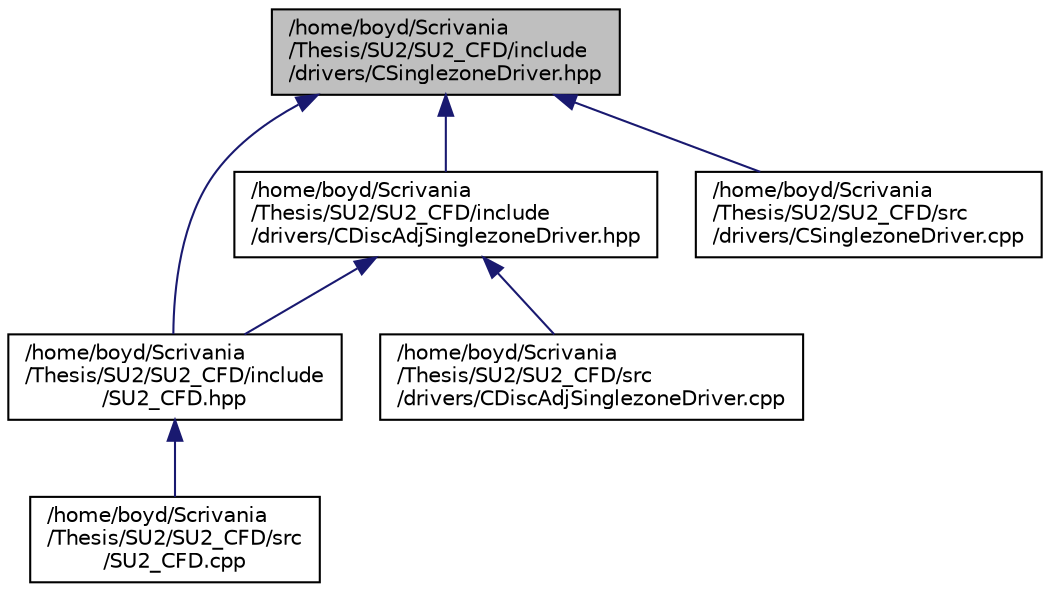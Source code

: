 digraph "/home/boyd/Scrivania/Thesis/SU2/SU2_CFD/include/drivers/CSinglezoneDriver.hpp"
{
  edge [fontname="Helvetica",fontsize="10",labelfontname="Helvetica",labelfontsize="10"];
  node [fontname="Helvetica",fontsize="10",shape=record];
  Node131 [label="/home/boyd/Scrivania\l/Thesis/SU2/SU2_CFD/include\l/drivers/CSinglezoneDriver.hpp",height=0.2,width=0.4,color="black", fillcolor="grey75", style="filled", fontcolor="black"];
  Node131 -> Node132 [dir="back",color="midnightblue",fontsize="10",style="solid",fontname="Helvetica"];
  Node132 [label="/home/boyd/Scrivania\l/Thesis/SU2/SU2_CFD/include\l/drivers/CDiscAdjSinglezoneDriver.hpp",height=0.2,width=0.4,color="black", fillcolor="white", style="filled",URL="$_c_disc_adj_singlezone_driver_8hpp.html",tooltip="Headers of the main subroutines for driving single or multi-zone problems. The subroutines and functi..."];
  Node132 -> Node133 [dir="back",color="midnightblue",fontsize="10",style="solid",fontname="Helvetica"];
  Node133 [label="/home/boyd/Scrivania\l/Thesis/SU2/SU2_CFD/include\l/SU2_CFD.hpp",height=0.2,width=0.4,color="black", fillcolor="white", style="filled",URL="$_s_u2___c_f_d_8hpp.html",tooltip="Headers of the main subroutines of the code SU2_CFD. The subroutines and functions are in the SU2_CFD..."];
  Node133 -> Node134 [dir="back",color="midnightblue",fontsize="10",style="solid",fontname="Helvetica"];
  Node134 [label="/home/boyd/Scrivania\l/Thesis/SU2/SU2_CFD/src\l/SU2_CFD.cpp",height=0.2,width=0.4,color="black", fillcolor="white", style="filled",URL="$_s_u2___c_f_d_8cpp.html",tooltip="Main file of the SU2 Computational Fluid Dynamics code. "];
  Node132 -> Node135 [dir="back",color="midnightblue",fontsize="10",style="solid",fontname="Helvetica"];
  Node135 [label="/home/boyd/Scrivania\l/Thesis/SU2/SU2_CFD/src\l/drivers/CDiscAdjSinglezoneDriver.cpp",height=0.2,width=0.4,color="black", fillcolor="white", style="filled",URL="$_c_disc_adj_singlezone_driver_8cpp.html"];
  Node131 -> Node133 [dir="back",color="midnightblue",fontsize="10",style="solid",fontname="Helvetica"];
  Node131 -> Node136 [dir="back",color="midnightblue",fontsize="10",style="solid",fontname="Helvetica"];
  Node136 [label="/home/boyd/Scrivania\l/Thesis/SU2/SU2_CFD/src\l/drivers/CSinglezoneDriver.cpp",height=0.2,width=0.4,color="black", fillcolor="white", style="filled",URL="$_c_singlezone_driver_8cpp.html"];
}
